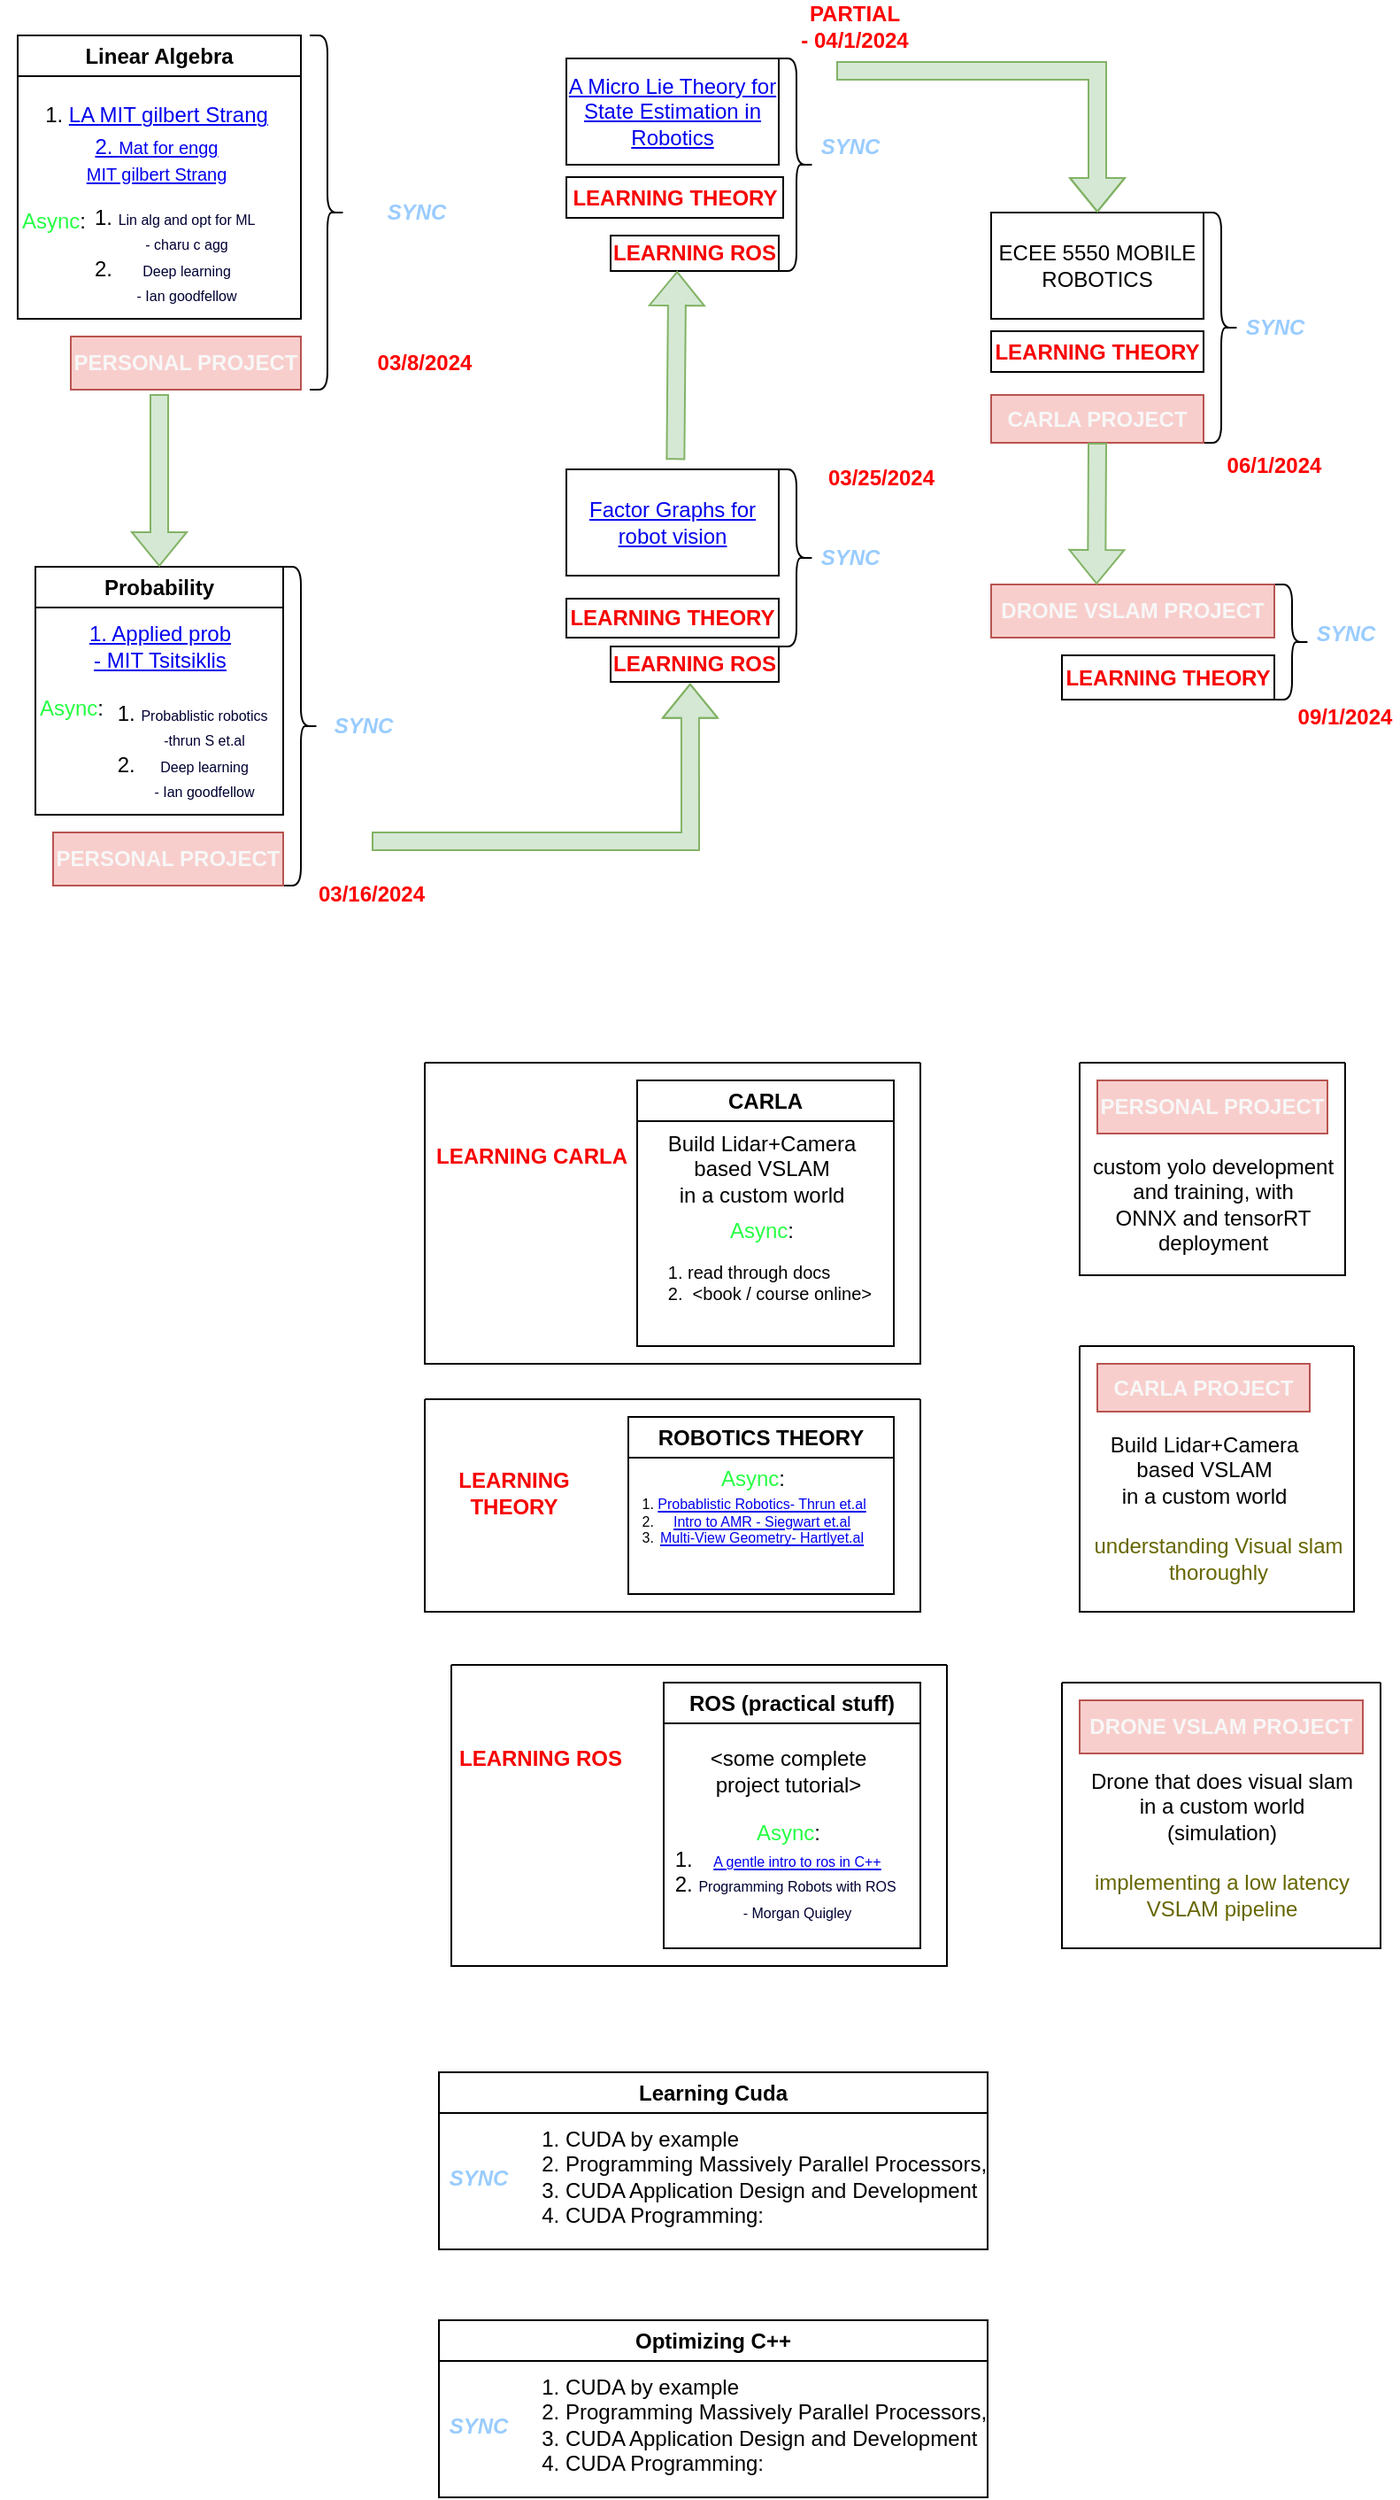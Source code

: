 <mxfile version="24.3.0" type="github">
  <diagram id="C5RBs43oDa-KdzZeNtuy" name="Page-1">
    <mxGraphModel dx="-551" dy="568" grid="1" gridSize="10" guides="1" tooltips="1" connect="1" arrows="1" fold="1" page="1" pageScale="1" pageWidth="827" pageHeight="1169" math="0" shadow="0">
      <root>
        <mxCell id="WIyWlLk6GJQsqaUBKTNV-0" />
        <mxCell id="WIyWlLk6GJQsqaUBKTNV-1" parent="WIyWlLk6GJQsqaUBKTNV-0" />
        <mxCell id="WCqFs-Lxz6n811bPiyBm-0" value="Learning Cuda" style="swimlane;whiteSpace=wrap;html=1;" vertex="1" parent="WIyWlLk6GJQsqaUBKTNV-1">
          <mxGeometry x="2068" y="1530" width="310" height="100" as="geometry" />
        </mxCell>
        <mxCell id="WCqFs-Lxz6n811bPiyBm-3" value="&lt;ol&gt;&lt;li style=&quot;text-align: left;&quot;&gt;&lt;span style=&quot;background-color: initial;&quot;&gt;CUDA by example&lt;/span&gt;&lt;/li&gt;&lt;li style=&quot;text-align: left;&quot;&gt;&lt;span style=&quot;background-color: initial;&quot;&gt;Programming Massively Parallel Processors,&lt;/span&gt;&lt;br&gt;&lt;/li&gt;&lt;li style=&quot;text-align: left;&quot;&gt;CUDA Application Design and Development&amp;nbsp;&lt;br&gt;&lt;/li&gt;&lt;li style=&quot;text-align: left;&quot;&gt;CUDA Programming:&amp;nbsp;&lt;br&gt;&lt;/li&gt;&lt;/ol&gt;" style="text;html=1;align=center;verticalAlign=middle;resizable=0;points=[];autosize=1;strokeColor=none;fillColor=none;spacingTop=-7;spacingBottom=-4;" vertex="1" parent="WCqFs-Lxz6n811bPiyBm-0">
          <mxGeometry x="20" y="20" width="300" height="80" as="geometry" />
        </mxCell>
        <mxCell id="WCqFs-Lxz6n811bPiyBm-298" value="&lt;b&gt;&lt;font color=&quot;#99ccff&quot;&gt;&lt;i&gt;SYNC&lt;/i&gt;&lt;/font&gt;&lt;/b&gt;" style="text;html=1;align=center;verticalAlign=middle;resizable=0;points=[];autosize=1;strokeColor=none;fillColor=none;" vertex="1" parent="WCqFs-Lxz6n811bPiyBm-0">
          <mxGeometry x="-8" y="45" width="60" height="30" as="geometry" />
        </mxCell>
        <mxCell id="WCqFs-Lxz6n811bPiyBm-224" value="Probability" style="swimlane;whiteSpace=wrap;html=1;" vertex="1" parent="WIyWlLk6GJQsqaUBKTNV-1">
          <mxGeometry x="1840" y="680" width="140" height="140" as="geometry" />
        </mxCell>
        <mxCell id="WCqFs-Lxz6n811bPiyBm-225" value="&lt;a href=&quot;https://ocw.mit.edu/courses/6-041-probabilistic-systems-analysis-and-applied-probability-fall-2010/video_galleries/video-lectures/&quot;&gt;1. Applied prob&lt;br&gt;- MIT Tsitsiklis&lt;/a&gt;" style="text;html=1;align=center;verticalAlign=middle;resizable=0;points=[];autosize=1;strokeColor=none;fillColor=none;" vertex="1" parent="WCqFs-Lxz6n811bPiyBm-224">
          <mxGeometry x="20" y="25" width="100" height="40" as="geometry" />
        </mxCell>
        <mxCell id="WCqFs-Lxz6n811bPiyBm-226" value="&lt;ol&gt;&lt;li&gt;&lt;font style=&quot;font-size: 8px;&quot; color=&quot;#000033&quot;&gt;Probablistic robotics&lt;br&gt;-thrun S et.al&lt;br&gt;&lt;/font&gt;&lt;/li&gt;&lt;li&gt;&lt;font style=&quot;font-size: 8px;&quot; color=&quot;#000033&quot;&gt;Deep learning &lt;br&gt;- Ian goodfellow&lt;br&gt;&lt;/font&gt;&lt;/li&gt;&lt;/ol&gt;" style="text;html=1;align=center;verticalAlign=middle;resizable=0;points=[];autosize=1;strokeColor=none;fillColor=none;spacingTop=-7;spacingBottom=-4;" vertex="1" parent="WCqFs-Lxz6n811bPiyBm-224">
          <mxGeometry x="10" y="65" width="130" height="80" as="geometry" />
        </mxCell>
        <mxCell id="WCqFs-Lxz6n811bPiyBm-227" value="&lt;a href=&quot;https://www.cs.cmu.edu/~kaess/pub/Dellaert17fnt.pdf&quot;&gt;Factor Graphs for robot vision&lt;/a&gt;" style="rounded=0;whiteSpace=wrap;html=1;" vertex="1" parent="WIyWlLk6GJQsqaUBKTNV-1">
          <mxGeometry x="2140" y="625" width="120" height="60" as="geometry" />
        </mxCell>
        <mxCell id="WCqFs-Lxz6n811bPiyBm-228" value="&lt;a href=&quot;https://arxiv.org/pdf/1812.015.pdf&quot;&gt;A Micro Lie Theory for State Estimation in Robotics&lt;/a&gt;" style="rounded=0;whiteSpace=wrap;html=1;" vertex="1" parent="WIyWlLk6GJQsqaUBKTNV-1">
          <mxGeometry x="2140" y="393" width="120" height="60" as="geometry" />
        </mxCell>
        <mxCell id="WCqFs-Lxz6n811bPiyBm-229" value="Linear Algebra" style="swimlane;whiteSpace=wrap;html=1;" vertex="1" parent="WIyWlLk6GJQsqaUBKTNV-1">
          <mxGeometry x="1830" y="380" width="160" height="160" as="geometry" />
        </mxCell>
        <mxCell id="WCqFs-Lxz6n811bPiyBm-230" value="1. &lt;a href=&quot;https://ocw.mit.edu/courses/18-06sc-linear-algebra-fall-2011/&quot;&gt;LA MIT gilbert Strang&lt;/a&gt;" style="text;html=1;align=center;verticalAlign=middle;resizable=0;points=[];autosize=1;strokeColor=none;fillColor=none;" vertex="1" parent="WCqFs-Lxz6n811bPiyBm-229">
          <mxGeometry x="2.5" y="30" width="150" height="30" as="geometry" />
        </mxCell>
        <mxCell id="WCqFs-Lxz6n811bPiyBm-231" value="&lt;font color=&quot;#26ff43&quot;&gt;Async&lt;/font&gt;:" style="text;html=1;align=center;verticalAlign=middle;resizable=0;points=[];autosize=1;strokeColor=none;fillColor=none;" vertex="1" parent="WCqFs-Lxz6n811bPiyBm-229">
          <mxGeometry x="-10" y="90" width="60" height="30" as="geometry" />
        </mxCell>
        <mxCell id="WCqFs-Lxz6n811bPiyBm-232" value="&lt;ol&gt;&lt;li&gt;&lt;font style=&quot;font-size: 8px;&quot; color=&quot;#000033&quot;&gt;Lin alg and opt for ML&lt;br&gt;- charu c agg&lt;/font&gt;&lt;/li&gt;&lt;li&gt;&lt;font style=&quot;font-size: 8px;&quot; color=&quot;#000033&quot;&gt;Deep learning &lt;br&gt;- Ian goodfellow&lt;br&gt;&lt;/font&gt;&lt;/li&gt;&lt;/ol&gt;" style="text;html=1;align=center;verticalAlign=middle;resizable=0;points=[];autosize=1;strokeColor=none;fillColor=none;spacingTop=-7;spacingBottom=-4;" vertex="1" parent="WCqFs-Lxz6n811bPiyBm-229">
          <mxGeometry x="5" y="85" width="140" height="80" as="geometry" />
        </mxCell>
        <mxCell id="WCqFs-Lxz6n811bPiyBm-233" value="&lt;a href=&quot;https://ocw.mit.edu/courses/18-065-matrix-methods-in-data-analysis-signal-processing-and-machine-learning-spring-2018/&quot;&gt;2. &lt;font style=&quot;font-size: 10px;&quot;&gt;Mat for engg &lt;br&gt;MIT gilbert Strang&lt;/font&gt;&lt;/a&gt;" style="text;html=1;align=center;verticalAlign=middle;resizable=0;points=[];autosize=1;strokeColor=none;fillColor=none;" vertex="1" parent="WCqFs-Lxz6n811bPiyBm-229">
          <mxGeometry x="27.5" y="50" width="100" height="40" as="geometry" />
        </mxCell>
        <mxCell id="WCqFs-Lxz6n811bPiyBm-234" value="" style="shape=curlyBracket;whiteSpace=wrap;html=1;rounded=1;flipH=1;labelPosition=right;verticalLabelPosition=middle;align=left;verticalAlign=middle;size=0.5;" vertex="1" parent="WIyWlLk6GJQsqaUBKTNV-1">
          <mxGeometry x="2260" y="625" width="20" height="100" as="geometry" />
        </mxCell>
        <mxCell id="WCqFs-Lxz6n811bPiyBm-235" value="&lt;b&gt;&lt;font color=&quot;#99ccff&quot;&gt;&lt;i&gt;SYNC&lt;/i&gt;&lt;/font&gt;&lt;/b&gt;" style="text;html=1;align=center;verticalAlign=middle;resizable=0;points=[];autosize=1;strokeColor=none;fillColor=none;" vertex="1" parent="WIyWlLk6GJQsqaUBKTNV-1">
          <mxGeometry x="2270" y="660" width="60" height="30" as="geometry" />
        </mxCell>
        <mxCell id="WCqFs-Lxz6n811bPiyBm-236" value="ROBOTICS THEORY" style="swimlane;whiteSpace=wrap;html=1;" vertex="1" parent="WIyWlLk6GJQsqaUBKTNV-1">
          <mxGeometry x="2175" y="1160" width="150" height="100" as="geometry" />
        </mxCell>
        <mxCell id="WCqFs-Lxz6n811bPiyBm-237" value="&lt;font color=&quot;#26ff43&quot;&gt;Async&lt;/font&gt;:" style="text;html=1;align=center;verticalAlign=middle;resizable=0;points=[];autosize=1;strokeColor=none;fillColor=none;" vertex="1" parent="WCqFs-Lxz6n811bPiyBm-236">
          <mxGeometry x="40" y="20" width="60" height="30" as="geometry" />
        </mxCell>
        <mxCell id="WCqFs-Lxz6n811bPiyBm-238" value="" style="swimlane;startSize=0;" vertex="1" parent="WIyWlLk6GJQsqaUBKTNV-1">
          <mxGeometry x="2060" y="1150" width="280" height="120" as="geometry" />
        </mxCell>
        <mxCell id="WCqFs-Lxz6n811bPiyBm-239" value="&lt;ol style=&quot;font-size: 8px;&quot;&gt;&lt;li&gt;&lt;font color=&quot;#000033&quot; style=&quot;font-size: 8px;&quot;&gt;&lt;a href=&quot;https://docs.ufpr.br/~danielsantos/ProbabilisticRobotics.pdf&quot;&gt;Probablistic Robotics- Thrun et.al&lt;/a&gt;&lt;/font&gt;&lt;br&gt;&lt;/li&gt;&lt;li&gt;&lt;font style=&quot;font-size: 8px;&quot; color=&quot;#000033&quot;&gt;&lt;a href=&quot;https://www.ucg.ac.me/skladiste/blog_13268/objava_56689/fajlovi/Introduction%20to%20Autonomous%20Mobile%20Robots%20book.pdf&quot;&gt;Intro to AMR - Siegwart et.al&lt;/a&gt;&lt;/font&gt;&lt;/li&gt;&lt;li&gt;&lt;a href=&quot;http://www.r-5.org/files/books/computers/algo-list/image-processing/vision/Richard_Hartley_Andrew_Zisserman-Multiple_View_Geometry_in_Computer_Vision-EN.pdf&quot;&gt;&lt;font style=&quot;font-size: 8px;&quot;&gt;Multi-View Geometry- Hartlyet.al&lt;br&gt;&lt;/font&gt;&lt;/a&gt;&lt;font color=&quot;#b5739d&quot;&gt;&lt;/font&gt;&lt;/li&gt;&lt;/ol&gt;" style="text;html=1;align=center;verticalAlign=middle;resizable=0;points=[];autosize=1;strokeColor=none;fillColor=none;spacingTop=-7;spacingBottom=-4;" vertex="1" parent="WCqFs-Lxz6n811bPiyBm-238">
          <mxGeometry x="80" y="50" width="180" height="40" as="geometry" />
        </mxCell>
        <mxCell id="WCqFs-Lxz6n811bPiyBm-240" value="&lt;font color=&quot;#f70000&quot;&gt;&lt;b&gt;LEARNING &lt;br&gt;THEORY&lt;br&gt;&lt;/b&gt;&lt;/font&gt;" style="text;html=1;align=center;verticalAlign=middle;resizable=0;points=[];autosize=1;strokeColor=none;fillColor=none;" vertex="1" parent="WIyWlLk6GJQsqaUBKTNV-1">
          <mxGeometry x="2070" y="1183" width="80" height="40" as="geometry" />
        </mxCell>
        <mxCell id="WCqFs-Lxz6n811bPiyBm-241" value="&lt;font color=&quot;#f70000&quot;&gt;&lt;b&gt;LEARNING ROS&lt;br&gt;&lt;/b&gt;&lt;/font&gt;" style="rounded=0;whiteSpace=wrap;html=1;" vertex="1" parent="WIyWlLk6GJQsqaUBKTNV-1">
          <mxGeometry x="2165" y="725" width="95" height="20" as="geometry" />
        </mxCell>
        <mxCell id="WCqFs-Lxz6n811bPiyBm-242" value="" style="shape=curlyBracket;whiteSpace=wrap;html=1;rounded=1;flipH=1;labelPosition=right;verticalLabelPosition=middle;align=left;verticalAlign=middle;size=0.5;" vertex="1" parent="WIyWlLk6GJQsqaUBKTNV-1">
          <mxGeometry x="2260" y="393" width="20" height="120" as="geometry" />
        </mxCell>
        <mxCell id="WCqFs-Lxz6n811bPiyBm-243" value="&lt;b&gt;&lt;font color=&quot;#99ccff&quot;&gt;&lt;i&gt;SYNC&lt;/i&gt;&lt;/font&gt;&lt;/b&gt;" style="text;html=1;align=center;verticalAlign=middle;resizable=0;points=[];autosize=1;strokeColor=none;fillColor=none;" vertex="1" parent="WIyWlLk6GJQsqaUBKTNV-1">
          <mxGeometry x="2270" y="428" width="60" height="30" as="geometry" />
        </mxCell>
        <mxCell id="WCqFs-Lxz6n811bPiyBm-244" value="&lt;font color=&quot;#f70000&quot;&gt;&lt;b&gt;LEARNING ROS&lt;br&gt;&lt;/b&gt;&lt;/font&gt;" style="rounded=0;whiteSpace=wrap;html=1;" vertex="1" parent="WIyWlLk6GJQsqaUBKTNV-1">
          <mxGeometry x="2165" y="493" width="95" height="20" as="geometry" />
        </mxCell>
        <mxCell id="WCqFs-Lxz6n811bPiyBm-245" value="&lt;b&gt;CARLA&lt;/b&gt;" style="swimlane;whiteSpace=wrap;html=1;" vertex="1" parent="WIyWlLk6GJQsqaUBKTNV-1">
          <mxGeometry x="2180" y="970" width="145" height="150" as="geometry" />
        </mxCell>
        <mxCell id="WCqFs-Lxz6n811bPiyBm-246" value="&lt;font color=&quot;#26ff43&quot;&gt;Async&lt;/font&gt;:" style="text;html=1;align=center;verticalAlign=middle;resizable=0;points=[];autosize=1;strokeColor=none;fillColor=none;" vertex="1" parent="WCqFs-Lxz6n811bPiyBm-245">
          <mxGeometry x="40" y="70" width="60" height="30" as="geometry" />
        </mxCell>
        <mxCell id="WCqFs-Lxz6n811bPiyBm-247" value="Build Lidar+Camera&lt;br&gt;based VSLAM &lt;br&gt;in a custom world" style="text;html=1;align=center;verticalAlign=middle;resizable=0;points=[];autosize=1;strokeColor=none;fillColor=none;" vertex="1" parent="WCqFs-Lxz6n811bPiyBm-245">
          <mxGeometry x="5" y="20" width="130" height="60" as="geometry" />
        </mxCell>
        <mxCell id="WCqFs-Lxz6n811bPiyBm-248" value="" style="swimlane;startSize=0;" vertex="1" parent="WIyWlLk6GJQsqaUBKTNV-1">
          <mxGeometry x="2060" y="960" width="280" height="170" as="geometry" />
        </mxCell>
        <mxCell id="WCqFs-Lxz6n811bPiyBm-249" value="&lt;font color=&quot;#f70000&quot;&gt;&lt;b&gt;LEARNING CARLA&lt;/b&gt;&lt;/font&gt;" style="text;html=1;align=center;verticalAlign=middle;resizable=0;points=[];autosize=1;strokeColor=none;fillColor=none;" vertex="1" parent="WCqFs-Lxz6n811bPiyBm-248">
          <mxGeometry y="38" width="120" height="30" as="geometry" />
        </mxCell>
        <mxCell id="WCqFs-Lxz6n811bPiyBm-250" value="&lt;ol style=&quot;font-size: 11px;&quot;&gt;&lt;li style=&quot;font-size: 10px;&quot;&gt;&lt;div align=&quot;left&quot;&gt;&lt;font style=&quot;font-size: 10px;&quot;&gt;read through docs&lt;/font&gt;&lt;/div&gt;&lt;/li&gt;&lt;li style=&quot;font-size: 10px;&quot;&gt;&lt;div align=&quot;left&quot;&gt;&lt;font style=&quot;font-size: 10px;&quot;&gt;&amp;nbsp;&amp;lt;book / course online&amp;gt;&lt;/font&gt;&lt;/div&gt;&lt;/li&gt;&lt;/ol&gt;" style="text;html=1;align=center;verticalAlign=middle;resizable=0;points=[];autosize=1;strokeColor=none;fillColor=none;spacingTop=-7;spacingBottom=-4;" vertex="1" parent="WCqFs-Lxz6n811bPiyBm-248">
          <mxGeometry x="95" y="105" width="170" height="40" as="geometry" />
        </mxCell>
        <mxCell id="WCqFs-Lxz6n811bPiyBm-251" value="" style="swimlane;startSize=0;" vertex="1" parent="WIyWlLk6GJQsqaUBKTNV-1">
          <mxGeometry x="2430" y="1120" width="155" height="150" as="geometry" />
        </mxCell>
        <mxCell id="WCqFs-Lxz6n811bPiyBm-252" value="&lt;font color=&quot;#f7f7f7&quot;&gt;&lt;b&gt;CARLA PROJECT&lt;br&gt;&lt;/b&gt;&lt;/font&gt;" style="whiteSpace=wrap;html=1;fillColor=#f8cecc;strokeColor=#b85450;" vertex="1" parent="WCqFs-Lxz6n811bPiyBm-251">
          <mxGeometry x="10" y="10" width="120" height="27" as="geometry" />
        </mxCell>
        <mxCell id="WCqFs-Lxz6n811bPiyBm-253" value="Build Lidar+Camera&lt;br&gt;based VSLAM &lt;br&gt;in a custom world" style="text;html=1;align=center;verticalAlign=middle;resizable=0;points=[];autosize=1;strokeColor=none;fillColor=none;" vertex="1" parent="WCqFs-Lxz6n811bPiyBm-251">
          <mxGeometry x="5" y="40" width="130" height="60" as="geometry" />
        </mxCell>
        <mxCell id="WCqFs-Lxz6n811bPiyBm-254" value="&lt;font color=&quot;#666600&quot;&gt;understanding Visual slam &lt;br&gt;thoroughly&lt;br&gt;&lt;/font&gt;" style="text;html=1;align=center;verticalAlign=middle;resizable=0;points=[];autosize=1;strokeColor=none;fillColor=none;" vertex="1" parent="WCqFs-Lxz6n811bPiyBm-251">
          <mxGeometry x="-7.5" y="100" width="170" height="40" as="geometry" />
        </mxCell>
        <mxCell id="WCqFs-Lxz6n811bPiyBm-255" value="" style="swimlane;startSize=0;" vertex="1" parent="WIyWlLk6GJQsqaUBKTNV-1">
          <mxGeometry x="2420" y="1310" width="180" height="150" as="geometry" />
        </mxCell>
        <mxCell id="WCqFs-Lxz6n811bPiyBm-256" value="&lt;font color=&quot;#f7f7f7&quot;&gt;&lt;b&gt;DRONE VSLAM PROJECT&lt;br&gt;&lt;/b&gt;&lt;/font&gt;" style="whiteSpace=wrap;html=1;fillColor=#f8cecc;strokeColor=#b85450;" vertex="1" parent="WCqFs-Lxz6n811bPiyBm-255">
          <mxGeometry x="10" y="10" width="160" height="30" as="geometry" />
        </mxCell>
        <mxCell id="WCqFs-Lxz6n811bPiyBm-257" value="Drone that does visual slam&lt;br&gt;in a custom world&lt;br&gt;(simulation)" style="text;html=1;align=center;verticalAlign=middle;resizable=0;points=[];autosize=1;strokeColor=none;fillColor=none;" vertex="1" parent="WCqFs-Lxz6n811bPiyBm-255">
          <mxGeometry y="40" width="180" height="60" as="geometry" />
        </mxCell>
        <mxCell id="WCqFs-Lxz6n811bPiyBm-258" value="&lt;font color=&quot;#666600&quot;&gt;implementing a low latency&lt;br&gt;VSLAM pipeline&lt;br&gt;&lt;/font&gt;" style="text;html=1;align=center;verticalAlign=middle;resizable=0;points=[];autosize=1;strokeColor=none;fillColor=none;" vertex="1" parent="WCqFs-Lxz6n811bPiyBm-255">
          <mxGeometry x="5" y="100" width="170" height="40" as="geometry" />
        </mxCell>
        <mxCell id="WCqFs-Lxz6n811bPiyBm-259" value="ECEE 5550 MOBILE ROBOTICS" style="rounded=0;whiteSpace=wrap;html=1;" vertex="1" parent="WIyWlLk6GJQsqaUBKTNV-1">
          <mxGeometry x="2380" y="480" width="120" height="60" as="geometry" />
        </mxCell>
        <mxCell id="WCqFs-Lxz6n811bPiyBm-260" value="" style="shape=curlyBracket;whiteSpace=wrap;html=1;rounded=1;flipH=1;labelPosition=right;verticalLabelPosition=middle;align=left;verticalAlign=middle;size=0.5;" vertex="1" parent="WIyWlLk6GJQsqaUBKTNV-1">
          <mxGeometry x="2500" y="480" width="20" height="130" as="geometry" />
        </mxCell>
        <mxCell id="WCqFs-Lxz6n811bPiyBm-261" value="&lt;b&gt;&lt;font color=&quot;#99ccff&quot;&gt;&lt;i&gt;SYNC&lt;/i&gt;&lt;/font&gt;&lt;/b&gt;" style="text;html=1;align=center;verticalAlign=middle;resizable=0;points=[];autosize=1;strokeColor=none;fillColor=none;" vertex="1" parent="WIyWlLk6GJQsqaUBKTNV-1">
          <mxGeometry x="2510" y="530" width="60" height="30" as="geometry" />
        </mxCell>
        <mxCell id="WCqFs-Lxz6n811bPiyBm-262" value="" style="shape=curlyBracket;whiteSpace=wrap;html=1;rounded=1;flipH=1;labelPosition=right;verticalLabelPosition=middle;align=left;verticalAlign=middle;size=0.5;" vertex="1" parent="WIyWlLk6GJQsqaUBKTNV-1">
          <mxGeometry x="2540" y="690" width="20" height="65" as="geometry" />
        </mxCell>
        <mxCell id="WCqFs-Lxz6n811bPiyBm-263" value="&lt;b&gt;&lt;font color=&quot;#99ccff&quot;&gt;&lt;i&gt;SYNC&lt;/i&gt;&lt;/font&gt;&lt;/b&gt;" style="text;html=1;align=center;verticalAlign=middle;resizable=0;points=[];autosize=1;strokeColor=none;fillColor=none;" vertex="1" parent="WIyWlLk6GJQsqaUBKTNV-1">
          <mxGeometry x="2550" y="702.5" width="60" height="30" as="geometry" />
        </mxCell>
        <mxCell id="WCqFs-Lxz6n811bPiyBm-264" value="&lt;font color=&quot;#f7f7f7&quot;&gt;&lt;b&gt;CARLA PROJECT&lt;br&gt;&lt;/b&gt;&lt;/font&gt;" style="whiteSpace=wrap;html=1;fillColor=#f8cecc;strokeColor=#b85450;" vertex="1" parent="WIyWlLk6GJQsqaUBKTNV-1">
          <mxGeometry x="2380" y="583" width="120" height="27" as="geometry" />
        </mxCell>
        <mxCell id="WCqFs-Lxz6n811bPiyBm-265" value="&lt;font color=&quot;#26ff43&quot;&gt;Async&lt;/font&gt;:" style="text;html=1;align=center;verticalAlign=middle;resizable=0;points=[];autosize=1;strokeColor=none;fillColor=none;" vertex="1" parent="WIyWlLk6GJQsqaUBKTNV-1">
          <mxGeometry x="1830" y="745" width="60" height="30" as="geometry" />
        </mxCell>
        <mxCell id="WCqFs-Lxz6n811bPiyBm-266" value="" style="swimlane;startSize=0;" vertex="1" parent="WIyWlLk6GJQsqaUBKTNV-1">
          <mxGeometry x="2430" y="960" width="150" height="120" as="geometry" />
        </mxCell>
        <mxCell id="WCqFs-Lxz6n811bPiyBm-267" value="&lt;font color=&quot;#f7f7f7&quot;&gt;&lt;b&gt;PERSONAL PROJECT&lt;br&gt;&lt;/b&gt;&lt;/font&gt;" style="whiteSpace=wrap;html=1;fillColor=#f8cecc;strokeColor=#b85450;" vertex="1" parent="WCqFs-Lxz6n811bPiyBm-266">
          <mxGeometry x="10" y="10" width="130" height="30" as="geometry" />
        </mxCell>
        <mxCell id="WCqFs-Lxz6n811bPiyBm-268" value="custom yolo development&lt;br&gt;and training, with &lt;br&gt;ONNX and tensorRT &lt;br&gt;deployment" style="text;html=1;align=center;verticalAlign=middle;resizable=0;points=[];autosize=1;strokeColor=none;fillColor=none;" vertex="1" parent="WCqFs-Lxz6n811bPiyBm-266">
          <mxGeometry x="-5" y="45" width="160" height="70" as="geometry" />
        </mxCell>
        <mxCell id="WCqFs-Lxz6n811bPiyBm-269" value="" style="shape=curlyBracket;whiteSpace=wrap;html=1;rounded=1;flipH=1;labelPosition=right;verticalLabelPosition=middle;align=left;verticalAlign=middle;size=0.5;" vertex="1" parent="WIyWlLk6GJQsqaUBKTNV-1">
          <mxGeometry x="1995" y="380" width="20" height="200" as="geometry" />
        </mxCell>
        <mxCell id="WCqFs-Lxz6n811bPiyBm-270" value="&lt;b&gt;&lt;font color=&quot;#99ccff&quot;&gt;&lt;i&gt;SYNC&lt;/i&gt;&lt;/font&gt;&lt;/b&gt;" style="text;html=1;align=center;verticalAlign=middle;resizable=0;points=[];autosize=1;strokeColor=none;fillColor=none;" vertex="1" parent="WIyWlLk6GJQsqaUBKTNV-1">
          <mxGeometry x="2025" y="465" width="60" height="30" as="geometry" />
        </mxCell>
        <mxCell id="WCqFs-Lxz6n811bPiyBm-271" value="" style="shape=curlyBracket;whiteSpace=wrap;html=1;rounded=1;flipH=1;labelPosition=right;verticalLabelPosition=middle;align=left;verticalAlign=middle;size=0.5;" vertex="1" parent="WIyWlLk6GJQsqaUBKTNV-1">
          <mxGeometry x="1980" y="680" width="20" height="180" as="geometry" />
        </mxCell>
        <mxCell id="WCqFs-Lxz6n811bPiyBm-272" value="&lt;b&gt;&lt;font color=&quot;#99ccff&quot;&gt;&lt;i&gt;SYNC&lt;/i&gt;&lt;/font&gt;&lt;/b&gt;" style="text;html=1;align=center;verticalAlign=middle;resizable=0;points=[];autosize=1;strokeColor=none;fillColor=none;" vertex="1" parent="WIyWlLk6GJQsqaUBKTNV-1">
          <mxGeometry x="1995" y="755" width="60" height="30" as="geometry" />
        </mxCell>
        <mxCell id="WCqFs-Lxz6n811bPiyBm-273" value="&lt;font color=&quot;#f7f7f7&quot;&gt;&lt;b&gt;PERSONAL PROJECT&lt;br&gt;&lt;/b&gt;&lt;/font&gt;" style="whiteSpace=wrap;html=1;fillColor=#f8cecc;strokeColor=#b85450;" vertex="1" parent="WIyWlLk6GJQsqaUBKTNV-1">
          <mxGeometry x="1860" y="550" width="130" height="30" as="geometry" />
        </mxCell>
        <mxCell id="WCqFs-Lxz6n811bPiyBm-274" value="&lt;font color=&quot;#f7f7f7&quot;&gt;&lt;b&gt;PERSONAL PROJECT&lt;br&gt;&lt;/b&gt;&lt;/font&gt;" style="whiteSpace=wrap;html=1;fillColor=#f8cecc;strokeColor=#b85450;" vertex="1" parent="WIyWlLk6GJQsqaUBKTNV-1">
          <mxGeometry x="1850" y="830" width="130" height="30" as="geometry" />
        </mxCell>
        <mxCell id="WCqFs-Lxz6n811bPiyBm-275" value="&lt;font color=&quot;#f7f7f7&quot;&gt;&lt;b&gt;DRONE VSLAM PROJECT&lt;br&gt;&lt;/b&gt;&lt;/font&gt;" style="whiteSpace=wrap;html=1;fillColor=#f8cecc;strokeColor=#b85450;" vertex="1" parent="WIyWlLk6GJQsqaUBKTNV-1">
          <mxGeometry x="2380" y="690" width="160" height="30" as="geometry" />
        </mxCell>
        <mxCell id="WCqFs-Lxz6n811bPiyBm-276" value="ROS (practical stuff)" style="swimlane;whiteSpace=wrap;html=1;" vertex="1" parent="WIyWlLk6GJQsqaUBKTNV-1">
          <mxGeometry x="2195" y="1310" width="145" height="150" as="geometry" />
        </mxCell>
        <mxCell id="WCqFs-Lxz6n811bPiyBm-277" value="&lt;font color=&quot;#26ff43&quot;&gt;Async&lt;/font&gt;:" style="text;html=1;align=center;verticalAlign=middle;resizable=0;points=[];autosize=1;strokeColor=none;fillColor=none;" vertex="1" parent="WCqFs-Lxz6n811bPiyBm-276">
          <mxGeometry x="40" y="70" width="60" height="30" as="geometry" />
        </mxCell>
        <mxCell id="WCqFs-Lxz6n811bPiyBm-278" value="&amp;lt;some complete &lt;br&gt;project tutorial&amp;gt;" style="text;html=1;align=center;verticalAlign=middle;resizable=0;points=[];autosize=1;strokeColor=none;fillColor=none;" vertex="1" parent="WCqFs-Lxz6n811bPiyBm-276">
          <mxGeometry x="10" y="30" width="120" height="40" as="geometry" />
        </mxCell>
        <mxCell id="WCqFs-Lxz6n811bPiyBm-279" value="&lt;ol&gt;&lt;li&gt;&lt;font color=&quot;#000033&quot; style=&quot;font-size: 8px;&quot;&gt;&lt;a href=&quot;https://jokane.net/agitr/&quot;&gt;A gentle intro to ros in C++&lt;/a&gt;&lt;/font&gt;&lt;/li&gt;&lt;li&gt;&lt;font color=&quot;#000033&quot; style=&quot;font-size: 8px;&quot;&gt;Programming Robots with ROS &lt;br&gt;- Morgan Quigley&lt;br&gt;&lt;/font&gt;&lt;/li&gt;&lt;/ol&gt;" style="text;html=1;align=center;verticalAlign=middle;resizable=0;points=[];autosize=1;strokeColor=none;fillColor=none;spacingTop=-7;spacingBottom=-4;" vertex="1" parent="WCqFs-Lxz6n811bPiyBm-276">
          <mxGeometry x="-35" y="80" width="180" height="70" as="geometry" />
        </mxCell>
        <mxCell id="WCqFs-Lxz6n811bPiyBm-280" value="" style="swimlane;startSize=0;" vertex="1" parent="WIyWlLk6GJQsqaUBKTNV-1">
          <mxGeometry x="2075" y="1300" width="280" height="170" as="geometry" />
        </mxCell>
        <mxCell id="WCqFs-Lxz6n811bPiyBm-281" value="&lt;font color=&quot;#f70000&quot;&gt;&lt;b&gt;LEARNING ROS&lt;br&gt;&lt;/b&gt;&lt;/font&gt;" style="text;html=1;align=center;verticalAlign=middle;resizable=0;points=[];autosize=1;strokeColor=none;fillColor=none;" vertex="1" parent="WIyWlLk6GJQsqaUBKTNV-1">
          <mxGeometry x="2070" y="1338" width="110" height="30" as="geometry" />
        </mxCell>
        <mxCell id="WCqFs-Lxz6n811bPiyBm-282" value="&lt;font color=&quot;#f70000&quot;&gt;&lt;b&gt;LEARNING THEORY&lt;br&gt;&lt;/b&gt;&lt;/font&gt;" style="rounded=0;whiteSpace=wrap;html=1;" vertex="1" parent="WIyWlLk6GJQsqaUBKTNV-1">
          <mxGeometry x="2140" y="698" width="120" height="22" as="geometry" />
        </mxCell>
        <mxCell id="WCqFs-Lxz6n811bPiyBm-283" value="&lt;font color=&quot;#f70000&quot;&gt;&lt;b&gt;LEARNING THEORY&lt;br&gt;&lt;/b&gt;&lt;/font&gt;" style="rounded=0;whiteSpace=wrap;html=1;" vertex="1" parent="WIyWlLk6GJQsqaUBKTNV-1">
          <mxGeometry x="2420" y="730" width="120" height="25" as="geometry" />
        </mxCell>
        <mxCell id="WCqFs-Lxz6n811bPiyBm-284" value="&lt;font color=&quot;#f70000&quot;&gt;&lt;b&gt;LEARNING THEORY&lt;br&gt;&lt;/b&gt;&lt;/font&gt;" style="rounded=0;whiteSpace=wrap;html=1;" vertex="1" parent="WIyWlLk6GJQsqaUBKTNV-1">
          <mxGeometry x="2140" y="460" width="122.5" height="23" as="geometry" />
        </mxCell>
        <mxCell id="WCqFs-Lxz6n811bPiyBm-285" value="&lt;font color=&quot;#f70000&quot;&gt;&lt;b&gt;LEARNING THEORY&lt;br&gt;&lt;/b&gt;&lt;/font&gt;" style="rounded=0;whiteSpace=wrap;html=1;" vertex="1" parent="WIyWlLk6GJQsqaUBKTNV-1">
          <mxGeometry x="2380" y="547" width="120" height="23" as="geometry" />
        </mxCell>
        <mxCell id="WCqFs-Lxz6n811bPiyBm-286" value="" style="shape=flexArrow;endArrow=classic;html=1;rounded=0;fillColor=#d5e8d4;strokeColor=#82b366;entryX=0.5;entryY=0;entryDx=0;entryDy=0;" edge="1" parent="WIyWlLk6GJQsqaUBKTNV-1" target="WCqFs-Lxz6n811bPiyBm-224">
          <mxGeometry width="50" height="50" relative="1" as="geometry">
            <mxPoint x="1910" y="582.5" as="sourcePoint" />
            <mxPoint x="1910" y="670" as="targetPoint" />
          </mxGeometry>
        </mxCell>
        <mxCell id="WCqFs-Lxz6n811bPiyBm-287" value="" style="shape=flexArrow;endArrow=classic;html=1;rounded=0;fillColor=#d5e8d4;strokeColor=#82b366;entryX=0.473;entryY=1.042;entryDx=0;entryDy=0;entryPerimeter=0;" edge="1" parent="WIyWlLk6GJQsqaUBKTNV-1" target="WCqFs-Lxz6n811bPiyBm-241">
          <mxGeometry width="50" height="50" relative="1" as="geometry">
            <mxPoint x="2030" y="835" as="sourcePoint" />
            <mxPoint x="2310" y="755" as="targetPoint" />
            <Array as="points">
              <mxPoint x="2210" y="835" />
            </Array>
          </mxGeometry>
        </mxCell>
        <mxCell id="WCqFs-Lxz6n811bPiyBm-288" value="" style="shape=flexArrow;endArrow=classic;html=1;rounded=0;fillColor=#d5e8d4;strokeColor=#82b366;entryX=0.399;entryY=0.968;entryDx=0;entryDy=0;entryPerimeter=0;exitX=0.514;exitY=-0.089;exitDx=0;exitDy=0;exitPerimeter=0;" edge="1" parent="WIyWlLk6GJQsqaUBKTNV-1" source="WCqFs-Lxz6n811bPiyBm-227">
          <mxGeometry width="50" height="50" relative="1" as="geometry">
            <mxPoint x="2202.2" y="590.64" as="sourcePoint" />
            <mxPoint x="2202.605" y="513.0" as="targetPoint" />
          </mxGeometry>
        </mxCell>
        <mxCell id="WCqFs-Lxz6n811bPiyBm-289" value="" style="shape=flexArrow;endArrow=classic;html=1;rounded=0;fillColor=#d5e8d4;strokeColor=#82b366;entryX=0.5;entryY=0;entryDx=0;entryDy=0;" edge="1" parent="WIyWlLk6GJQsqaUBKTNV-1" target="WCqFs-Lxz6n811bPiyBm-259">
          <mxGeometry width="50" height="50" relative="1" as="geometry">
            <mxPoint x="2292.5" y="400" as="sourcePoint" />
            <mxPoint x="2492.5" y="510" as="targetPoint" />
            <Array as="points">
              <mxPoint x="2440" y="400" />
            </Array>
          </mxGeometry>
        </mxCell>
        <mxCell id="WCqFs-Lxz6n811bPiyBm-290" value="" style="shape=flexArrow;endArrow=classic;html=1;rounded=0;fillColor=#d5e8d4;strokeColor=#82b366;entryX=0.5;entryY=0;entryDx=0;entryDy=0;exitX=0.5;exitY=1;exitDx=0;exitDy=0;" edge="1" parent="WIyWlLk6GJQsqaUBKTNV-1" source="WCqFs-Lxz6n811bPiyBm-264">
          <mxGeometry width="50" height="50" relative="1" as="geometry">
            <mxPoint x="2439.57" y="592.5" as="sourcePoint" />
            <mxPoint x="2439.57" y="690" as="targetPoint" />
          </mxGeometry>
        </mxCell>
        <mxCell id="WCqFs-Lxz6n811bPiyBm-291" value="&lt;font color=&quot;#ff0000&quot;&gt;&lt;b&gt;03/8/2024&lt;/b&gt;&lt;/font&gt;" style="text;html=1;align=center;verticalAlign=middle;whiteSpace=wrap;rounded=0;fillColor=default;" vertex="1" parent="WIyWlLk6GJQsqaUBKTNV-1">
          <mxGeometry x="2030" y="550" width="60" height="30" as="geometry" />
        </mxCell>
        <mxCell id="WCqFs-Lxz6n811bPiyBm-292" value="&lt;font color=&quot;#ff0000&quot;&gt;&lt;b&gt;03/16/2024&lt;/b&gt;&lt;/font&gt;" style="text;html=1;align=center;verticalAlign=middle;whiteSpace=wrap;rounded=0;fillColor=default;" vertex="1" parent="WIyWlLk6GJQsqaUBKTNV-1">
          <mxGeometry x="2000" y="850" width="60" height="30" as="geometry" />
        </mxCell>
        <mxCell id="WCqFs-Lxz6n811bPiyBm-293" value="&lt;font color=&quot;#ff0000&quot;&gt;&lt;b&gt;06/1/2024&lt;/b&gt;&lt;/font&gt;" style="text;html=1;align=center;verticalAlign=middle;whiteSpace=wrap;rounded=0;fillColor=default;" vertex="1" parent="WIyWlLk6GJQsqaUBKTNV-1">
          <mxGeometry x="2510" y="608" width="60" height="30" as="geometry" />
        </mxCell>
        <mxCell id="WCqFs-Lxz6n811bPiyBm-294" value="&lt;font color=&quot;#ff0000&quot;&gt;&lt;b&gt;PARTIAL &lt;br&gt;- 04/1/2024&lt;/b&gt;&lt;/font&gt;" style="text;html=1;align=center;verticalAlign=middle;whiteSpace=wrap;rounded=0;fillColor=default;" vertex="1" parent="WIyWlLk6GJQsqaUBKTNV-1">
          <mxGeometry x="2262.5" y="360" width="80" height="30" as="geometry" />
        </mxCell>
        <mxCell id="WCqFs-Lxz6n811bPiyBm-295" value="&lt;font color=&quot;#ff0000&quot;&gt;&lt;b&gt;03/25/2024&lt;/b&gt;&lt;/font&gt;" style="text;html=1;align=center;verticalAlign=middle;whiteSpace=wrap;rounded=0;fillColor=default;" vertex="1" parent="WIyWlLk6GJQsqaUBKTNV-1">
          <mxGeometry x="2287.5" y="615" width="60" height="30" as="geometry" />
        </mxCell>
        <mxCell id="WCqFs-Lxz6n811bPiyBm-296" value="&lt;font color=&quot;#ff0000&quot;&gt;&lt;b&gt;09/1/2024&lt;/b&gt;&lt;/font&gt;" style="text;html=1;align=center;verticalAlign=middle;whiteSpace=wrap;rounded=0;fillColor=default;" vertex="1" parent="WIyWlLk6GJQsqaUBKTNV-1">
          <mxGeometry x="2550" y="750" width="60" height="30" as="geometry" />
        </mxCell>
        <mxCell id="WCqFs-Lxz6n811bPiyBm-299" value="Optimizing C++" style="swimlane;whiteSpace=wrap;html=1;" vertex="1" parent="WIyWlLk6GJQsqaUBKTNV-1">
          <mxGeometry x="2068" y="1670" width="310" height="100" as="geometry" />
        </mxCell>
        <mxCell id="WCqFs-Lxz6n811bPiyBm-300" value="&lt;ol&gt;&lt;li style=&quot;text-align: left;&quot;&gt;&lt;span style=&quot;background-color: initial;&quot;&gt;CUDA by example&lt;/span&gt;&lt;/li&gt;&lt;li style=&quot;text-align: left;&quot;&gt;&lt;span style=&quot;background-color: initial;&quot;&gt;Programming Massively Parallel Processors,&lt;/span&gt;&lt;br&gt;&lt;/li&gt;&lt;li style=&quot;text-align: left;&quot;&gt;CUDA Application Design and Development&amp;nbsp;&lt;br&gt;&lt;/li&gt;&lt;li style=&quot;text-align: left;&quot;&gt;CUDA Programming:&amp;nbsp;&lt;br&gt;&lt;/li&gt;&lt;/ol&gt;" style="text;html=1;align=center;verticalAlign=middle;resizable=0;points=[];autosize=1;strokeColor=none;fillColor=none;spacingTop=-7;spacingBottom=-4;" vertex="1" parent="WCqFs-Lxz6n811bPiyBm-299">
          <mxGeometry x="20" y="20" width="300" height="80" as="geometry" />
        </mxCell>
        <mxCell id="WCqFs-Lxz6n811bPiyBm-301" value="&lt;b&gt;&lt;font color=&quot;#99ccff&quot;&gt;&lt;i&gt;SYNC&lt;/i&gt;&lt;/font&gt;&lt;/b&gt;" style="text;html=1;align=center;verticalAlign=middle;resizable=0;points=[];autosize=1;strokeColor=none;fillColor=none;" vertex="1" parent="WCqFs-Lxz6n811bPiyBm-299">
          <mxGeometry x="-8" y="45" width="60" height="30" as="geometry" />
        </mxCell>
      </root>
    </mxGraphModel>
  </diagram>
</mxfile>
